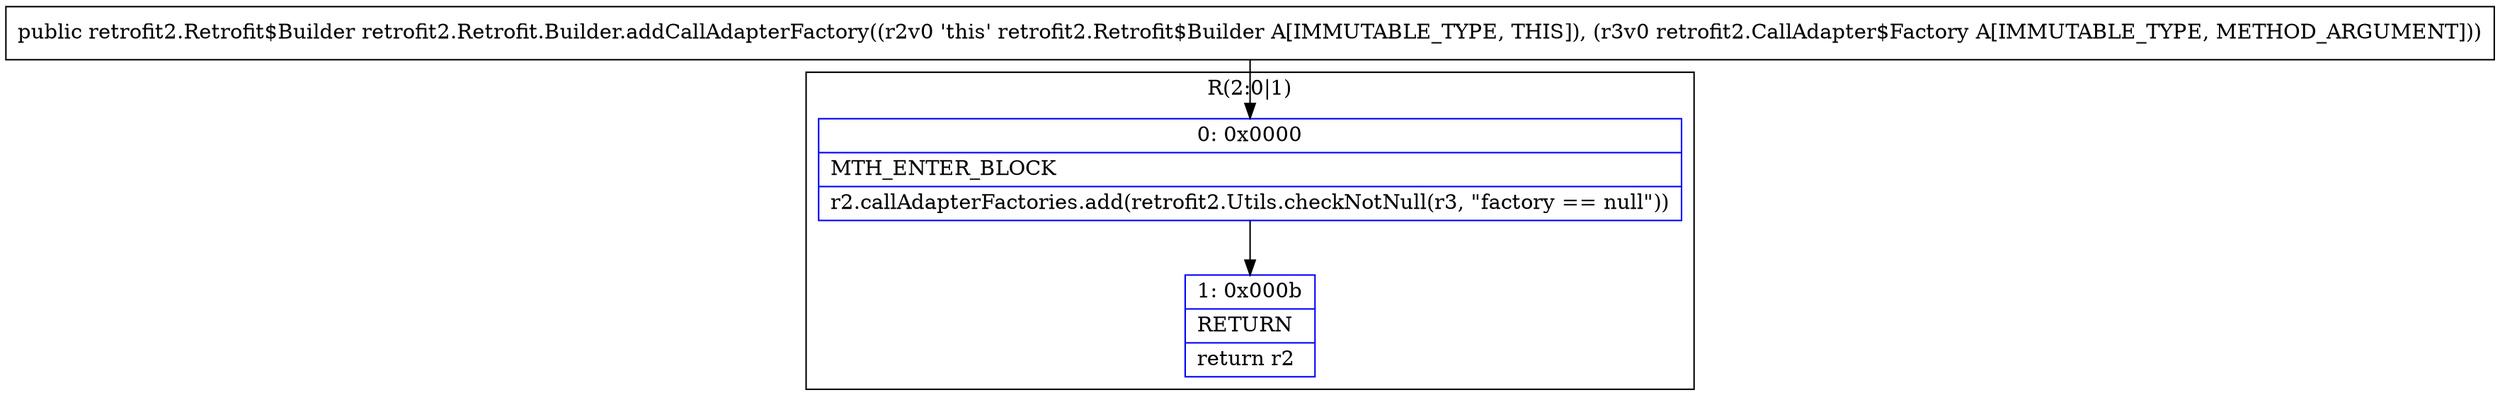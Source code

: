 digraph "CFG forretrofit2.Retrofit.Builder.addCallAdapterFactory(Lretrofit2\/CallAdapter$Factory;)Lretrofit2\/Retrofit$Builder;" {
subgraph cluster_Region_649155919 {
label = "R(2:0|1)";
node [shape=record,color=blue];
Node_0 [shape=record,label="{0\:\ 0x0000|MTH_ENTER_BLOCK\l|r2.callAdapterFactories.add(retrofit2.Utils.checkNotNull(r3, \"factory == null\"))\l}"];
Node_1 [shape=record,label="{1\:\ 0x000b|RETURN\l|return r2\l}"];
}
MethodNode[shape=record,label="{public retrofit2.Retrofit$Builder retrofit2.Retrofit.Builder.addCallAdapterFactory((r2v0 'this' retrofit2.Retrofit$Builder A[IMMUTABLE_TYPE, THIS]), (r3v0 retrofit2.CallAdapter$Factory A[IMMUTABLE_TYPE, METHOD_ARGUMENT])) }"];
MethodNode -> Node_0;
Node_0 -> Node_1;
}


